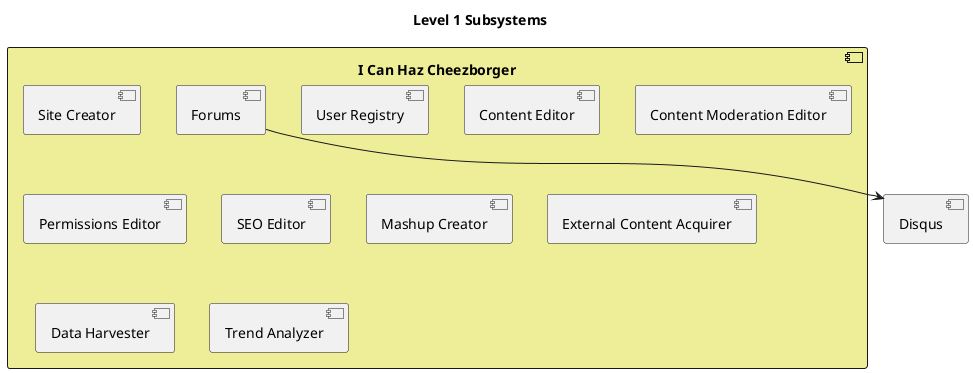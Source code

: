 @startuml
title Level 1 Subsystems

component "I Can Haz Cheezborger" as core #eeee99 {

    [Site Creator]
    [User Registry]
    [Content Editor]
    [Content Moderation Editor]
    [Permissions Editor]
    [SEO Editor]
    [Mashup Creator]
    [External Content Acquirer]
    [Forums] as forums
    [Data Harvester]
    [Trend Analyzer]
}

component Disqus

forums --> Disqus

@enduml
